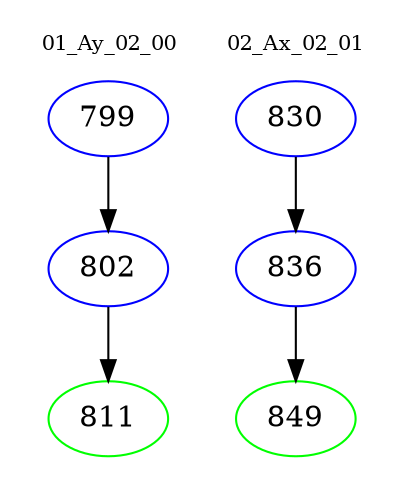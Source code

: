 digraph{
subgraph cluster_0 {
color = white
label = "01_Ay_02_00";
fontsize=10;
T0_799 [label="799", color="blue"]
T0_799 -> T0_802 [color="black"]
T0_802 [label="802", color="blue"]
T0_802 -> T0_811 [color="black"]
T0_811 [label="811", color="green"]
}
subgraph cluster_1 {
color = white
label = "02_Ax_02_01";
fontsize=10;
T1_830 [label="830", color="blue"]
T1_830 -> T1_836 [color="black"]
T1_836 [label="836", color="blue"]
T1_836 -> T1_849 [color="black"]
T1_849 [label="849", color="green"]
}
}
